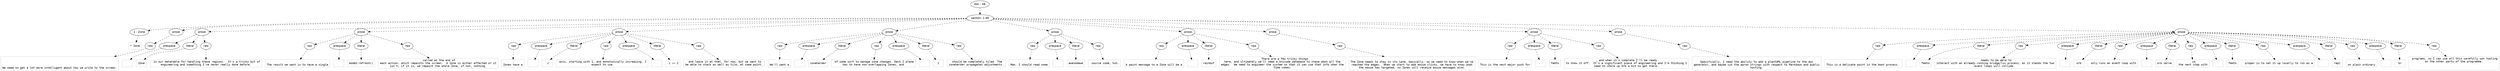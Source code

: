 digraph lpegNode {

node [fontname=Helvetica]
edge [style=dashed]

doc_0 [label="doc - 48"]


doc_0 -> { section_1}
{rank=same; section_1}

section_1 [label="section: 1-48"]


// END RANK doc_0

section_1 -> { header_2 prose_3 prose_4 prose_5 prose_6 prose_7 prose_8 prose_9 prose_10 prose_11 prose_12 prose_13}
{rank=same; header_2 prose_3 prose_4 prose_5 prose_6 prose_7 prose_8 prose_9 prose_10 prose_11 prose_12 prose_13}

header_2 [label="1 : Zone"]

prose_3 [label="prose"]

prose_4 [label="prose"]

prose_5 [label="prose"]

prose_6 [label="prose"]

prose_7 [label="prose"]

prose_8 [label="prose"]

prose_9 [label="prose"]

prose_10 [label="prose"]

prose_11 [label="prose"]

prose_12 [label="prose"]

prose_13 [label="prose"]


// END RANK section_1

header_2 -> leaf_14
leaf_14  [color=Gray,shape=rectangle,fontname=Inconsolata,label="* Zone"]
// END RANK header_2

prose_3 -> { raw_15}
{rank=same; raw_15}

raw_15 [label="raw"]


// END RANK prose_3

raw_15 -> leaf_16
leaf_16  [color=Gray,shape=rectangle,fontname=Inconsolata,label="


We need to get a lot more intelligent about how we write to the screen.
"]
// END RANK raw_15

prose_4 -> { prespace_17 literal_18 raw_19}
{rank=same; prespace_17 literal_18 raw_19}

prespace_17 [label="prespace"]

literal_18 [label="literal"]

raw_19 [label="raw"]


// END RANK prose_4

prespace_17 -> leaf_20
leaf_20  [color=Gray,shape=rectangle,fontname=Inconsolata,label=""]
// END RANK prespace_17

literal_18 -> leaf_21
leaf_21  [color=Gray,shape=rectangle,fontname=Inconsolata,label="Zone"]
// END RANK literal_18

raw_19 -> leaf_22
leaf_22  [color=Gray,shape=rectangle,fontname=Inconsolata,label=" is our metatable for handling these regions.  It's a tricky bit of
engineering and something I've never really done before.
"]
// END RANK raw_19

prose_5 -> { raw_23 prespace_24 literal_25 raw_26}
{rank=same; raw_23 prespace_24 literal_25 raw_26}

raw_23 [label="raw"]

prespace_24 [label="prespace"]

literal_25 [label="literal"]

raw_26 [label="raw"]


// END RANK prose_5

raw_23 -> leaf_27
leaf_27  [color=Gray,shape=rectangle,fontname=Inconsolata,label="
The result we want is to have a single"]
// END RANK raw_23

prespace_24 -> leaf_28
leaf_28  [color=Gray,shape=rectangle,fontname=Inconsolata,label=" "]
// END RANK prespace_24

literal_25 -> leaf_29
leaf_29  [color=Gray,shape=rectangle,fontname=Inconsolata,label="modeS:refresh()"]
// END RANK literal_25

raw_26 -> leaf_30
leaf_30  [color=Gray,shape=rectangle,fontname=Inconsolata,label=" called at the end of
each action, which repaints the screen.  A Zone is either affected or it
isn't; if it is, we repaint the whole Zone, if not, nothing.
"]
// END RANK raw_26

prose_6 -> { raw_31 prespace_32 literal_33 raw_34 prespace_35 literal_36 raw_37}
{rank=same; raw_31 prespace_32 literal_33 raw_34 prespace_35 literal_36 raw_37}

raw_31 [label="raw"]

prespace_32 [label="prespace"]

literal_33 [label="literal"]

raw_34 [label="raw"]

prespace_35 [label="prespace"]

literal_36 [label="literal"]

raw_37 [label="raw"]


// END RANK prose_6

raw_31 -> leaf_38
leaf_38  [color=Gray,shape=rectangle,fontname=Inconsolata,label="
Zones have a"]
// END RANK raw_31

prespace_32 -> leaf_39
leaf_39  [color=Gray,shape=rectangle,fontname=Inconsolata,label=" "]
// END RANK prespace_32

literal_33 -> leaf_40
leaf_40  [color=Gray,shape=rectangle,fontname=Inconsolata,label=".z"]
// END RANK literal_33

raw_34 -> leaf_41
leaf_41  [color=Gray,shape=rectangle,fontname=Inconsolata,label=" axis, starting with 1, and monotonically increasing. I
expect to use"]
// END RANK raw_34

prespace_35 -> leaf_42
leaf_42  [color=Gray,shape=rectangle,fontname=Inconsolata,label=" "]
// END RANK prespace_35

literal_36 -> leaf_43
leaf_43  [color=Gray,shape=rectangle,fontname=Inconsolata,label=".z == 2"]
// END RANK literal_36

raw_37 -> leaf_44
leaf_44  [color=Gray,shape=rectangle,fontname=Inconsolata,label=" and leave it at that, for now, but we want to
be able to stack as well as tile, at some point.
"]
// END RANK raw_37

prose_7 -> { raw_45 prespace_46 literal_47 raw_48 prespace_49 literal_50 raw_51}
{rank=same; raw_45 prespace_46 literal_47 raw_48 prespace_49 literal_50 raw_51}

raw_45 [label="raw"]

prespace_46 [label="prespace"]

literal_47 [label="literal"]

raw_48 [label="raw"]

prespace_49 [label="prespace"]

literal_50 [label="literal"]

raw_51 [label="raw"]


// END RANK prose_7

raw_45 -> leaf_52
leaf_52  [color=Gray,shape=rectangle,fontname=Inconsolata,label="
We'll want a"]
// END RANK raw_45

prespace_46 -> leaf_53
leaf_53  [color=Gray,shape=rectangle,fontname=Inconsolata,label=" "]
// END RANK prespace_46

literal_47 -> leaf_54
leaf_54  [color=Gray,shape=rectangle,fontname=Inconsolata,label="zoneherder"]
// END RANK literal_47

raw_48 -> leaf_55
leaf_55  [color=Gray,shape=rectangle,fontname=Inconsolata,label=" of some sort to manage zone changes. Each Z plane
has to have non-overlapping Zones, and"]
// END RANK raw_48

prespace_49 -> leaf_56
leaf_56  [color=Gray,shape=rectangle,fontname=Inconsolata,label=" "]
// END RANK prespace_49

literal_50 -> leaf_57
leaf_57  [color=Gray,shape=rectangle,fontname=Inconsolata,label="1"]
// END RANK literal_50

raw_51 -> leaf_58
leaf_58  [color=Gray,shape=rectangle,fontname=Inconsolata,label=" should be completely tiled. The
zoneherder propagates adjustments.
"]
// END RANK raw_51

prose_8 -> { raw_59 prespace_60 literal_61 raw_62}
{rank=same; raw_59 prespace_60 literal_61 raw_62}

raw_59 [label="raw"]

prespace_60 [label="prespace"]

literal_61 [label="literal"]

raw_62 [label="raw"]


// END RANK prose_8

raw_59 -> leaf_63
leaf_63  [color=Gray,shape=rectangle,fontname=Inconsolata,label="
Man. I should read some"]
// END RANK raw_59

prespace_60 -> leaf_64
leaf_64  [color=Gray,shape=rectangle,fontname=Inconsolata,label=" "]
// END RANK prespace_60

literal_61 -> leaf_65
leaf_65  [color=Gray,shape=rectangle,fontname=Inconsolata,label="awesomewm"]
// END RANK literal_61

raw_62 -> leaf_66
leaf_66  [color=Gray,shape=rectangle,fontname=Inconsolata,label=" source code, huh.
"]
// END RANK raw_62

prose_9 -> { raw_67 prespace_68 literal_69 raw_70}
{rank=same; raw_67 prespace_68 literal_69 raw_70}

raw_67 [label="raw"]

prespace_68 [label="prespace"]

literal_69 [label="literal"]

raw_70 [label="raw"]


// END RANK prose_9

raw_67 -> leaf_71
leaf_71  [color=Gray,shape=rectangle,fontname=Inconsolata,label="
A paint message to a Zone will be a"]
// END RANK raw_67

prespace_68 -> leaf_72
leaf_72  [color=Gray,shape=rectangle,fontname=Inconsolata,label=" "]
// END RANK prespace_68

literal_69 -> leaf_73
leaf_73  [color=Gray,shape=rectangle,fontname=Inconsolata,label="rainbuf"]
// END RANK literal_69

raw_70 -> leaf_74
leaf_74  [color=Gray,shape=rectangle,fontname=Inconsolata,label=".  There are a few tricky things
here, and ultimately we'll need a Unicode database to chase down all the
edges.  We need to engineer the system so that it can use that info when the
time comes.
"]
// END RANK raw_70

prose_10 -> { raw_75}
{rank=same; raw_75}

raw_75 [label="raw"]


// END RANK prose_10

raw_75 -> leaf_76
leaf_76  [color=Gray,shape=rectangle,fontname=Inconsolata,label="
The Zone needs to stay in its lane, basically, so we need to know when we've
reached the edges.  When we start to add mouse clicks, we have to know what
the mouse has targeted, so Zones will receive mouse messages also.
"]
// END RANK raw_75

prose_11 -> { raw_77 prespace_78 literal_79 raw_80}
{rank=same; raw_77 prespace_78 literal_79 raw_80}

raw_77 [label="raw"]

prespace_78 [label="prespace"]

literal_79 [label="literal"]

raw_80 [label="raw"]


// END RANK prose_11

raw_77 -> leaf_81
leaf_81  [color=Gray,shape=rectangle,fontname=Inconsolata,label="
This is the next major push for"]
// END RANK raw_77

prespace_78 -> leaf_82
leaf_82  [color=Gray,shape=rectangle,fontname=Inconsolata,label=" "]
// END RANK prespace_78

literal_79 -> leaf_83
leaf_83  [color=Gray,shape=rectangle,fontname=Inconsolata,label="femto"]
// END RANK literal_79

raw_80 -> leaf_84
leaf_84  [color=Gray,shape=rectangle,fontname=Inconsolata,label=", and when it's complete I'll be ready
to show it off.  It's a significant piece of engineering and I'm thinking I
need to shore up Orb a bit to get there.
"]
// END RANK raw_80

prose_12 -> { raw_85}
{rank=same; raw_85}

raw_85 [label="raw"]


// END RANK prose_12

raw_85 -> leaf_86
leaf_86  [color=Gray,shape=rectangle,fontname=Inconsolata,label="
Specifically, I need the ability to add a plantUML pipeline to the doc
generator, and maybe cut the apron strings with respect to Markdown and public
hosting.
"]
// END RANK raw_85

prose_13 -> { raw_87 prespace_88 literal_89 raw_90 prespace_91 literal_92 raw_93 prespace_94 literal_95 raw_96 prespace_97 literal_98 raw_99 prespace_100 literal_101 raw_102 prespace_103 literal_104 raw_105}
{rank=same; raw_87 prespace_88 literal_89 raw_90 prespace_91 literal_92 raw_93 prespace_94 literal_95 raw_96 prespace_97 literal_98 raw_99 prespace_100 literal_101 raw_102 prespace_103 literal_104 raw_105}

raw_87 [label="raw"]

prespace_88 [label="prespace"]

literal_89 [label="literal"]

raw_90 [label="raw"]

prespace_91 [label="prespace"]

literal_92 [label="literal"]

raw_93 [label="raw"]

prespace_94 [label="prespace"]

literal_95 [label="literal"]

raw_96 [label="raw"]

prespace_97 [label="prespace"]

literal_98 [label="literal"]

raw_99 [label="raw"]

prespace_100 [label="prespace"]

literal_101 [label="literal"]

raw_102 [label="raw"]

prespace_103 [label="prespace"]

literal_104 [label="literal"]

raw_105 [label="raw"]


// END RANK prose_13

raw_87 -> leaf_106
leaf_106  [color=Gray,shape=rectangle,fontname=Inconsolata,label="
This is a delicate point in the boot process. "]
// END RANK raw_87

prespace_88 -> leaf_107
leaf_107  [color=Gray,shape=rectangle,fontname=Inconsolata,label=" "]
// END RANK prespace_88

literal_89 -> leaf_108
leaf_108  [color=Gray,shape=rectangle,fontname=Inconsolata,label="femto"]
// END RANK literal_89

raw_90 -> leaf_109
leaf_109  [color=Gray,shape=rectangle,fontname=Inconsolata,label=" needs to be able to
interact with an already-running bridge/luv process, as it stands the two
event loops will collide. "]
// END RANK raw_90

prespace_91 -> leaf_110
leaf_110  [color=Gray,shape=rectangle,fontname=Inconsolata,label=" "]
// END RANK prespace_91

literal_92 -> leaf_111
leaf_111  [color=Gray,shape=rectangle,fontname=Inconsolata,label="orb"]
// END RANK literal_92

raw_93 -> leaf_112
leaf_112  [color=Gray,shape=rectangle,fontname=Inconsolata,label=" only runs an event loop with"]
// END RANK raw_93

prespace_94 -> leaf_113
leaf_113  [color=Gray,shape=rectangle,fontname=Inconsolata,label=" "]
// END RANK prespace_94

literal_95 -> leaf_114
leaf_114  [color=Gray,shape=rectangle,fontname=Inconsolata,label="orb serve"]
// END RANK literal_95

raw_96 -> leaf_115
leaf_115  [color=Gray,shape=rectangle,fontname=Inconsolata,label=" so
the next step with"]
// END RANK raw_96

prespace_97 -> leaf_116
leaf_116  [color=Gray,shape=rectangle,fontname=Inconsolata,label=" "]
// END RANK prespace_97

literal_98 -> leaf_117
leaf_117  [color=Gray,shape=rectangle,fontname=Inconsolata,label="femto"]
// END RANK literal_98

raw_99 -> leaf_118
leaf_118  [color=Gray,shape=rectangle,fontname=Inconsolata,label=" proper is to set it up locally to run as a"]
// END RANK raw_99

prespace_100 -> leaf_119
leaf_119  [color=Gray,shape=rectangle,fontname=Inconsolata,label=" "]
// END RANK prespace_100

literal_101 -> leaf_120
leaf_120  [color=Gray,shape=rectangle,fontname=Inconsolata,label="repl"]
// END RANK literal_101

raw_102 -> leaf_121
leaf_121  [color=Gray,shape=rectangle,fontname=Inconsolata,label="
on plain ordinary"]
// END RANK raw_102

prespace_103 -> leaf_122
leaf_122  [color=Gray,shape=rectangle,fontname=Inconsolata,label=" "]
// END RANK prespace_103

literal_104 -> leaf_123
leaf_123  [color=Gray,shape=rectangle,fontname=Inconsolata,label="br"]
// END RANK literal_104

raw_105 -> leaf_124
leaf_124  [color=Gray,shape=rectangle,fontname=Inconsolata,label=" programs, so I can use all this carefully won tooling
on the other parts of the programme.


"]
// END RANK raw_105


}
